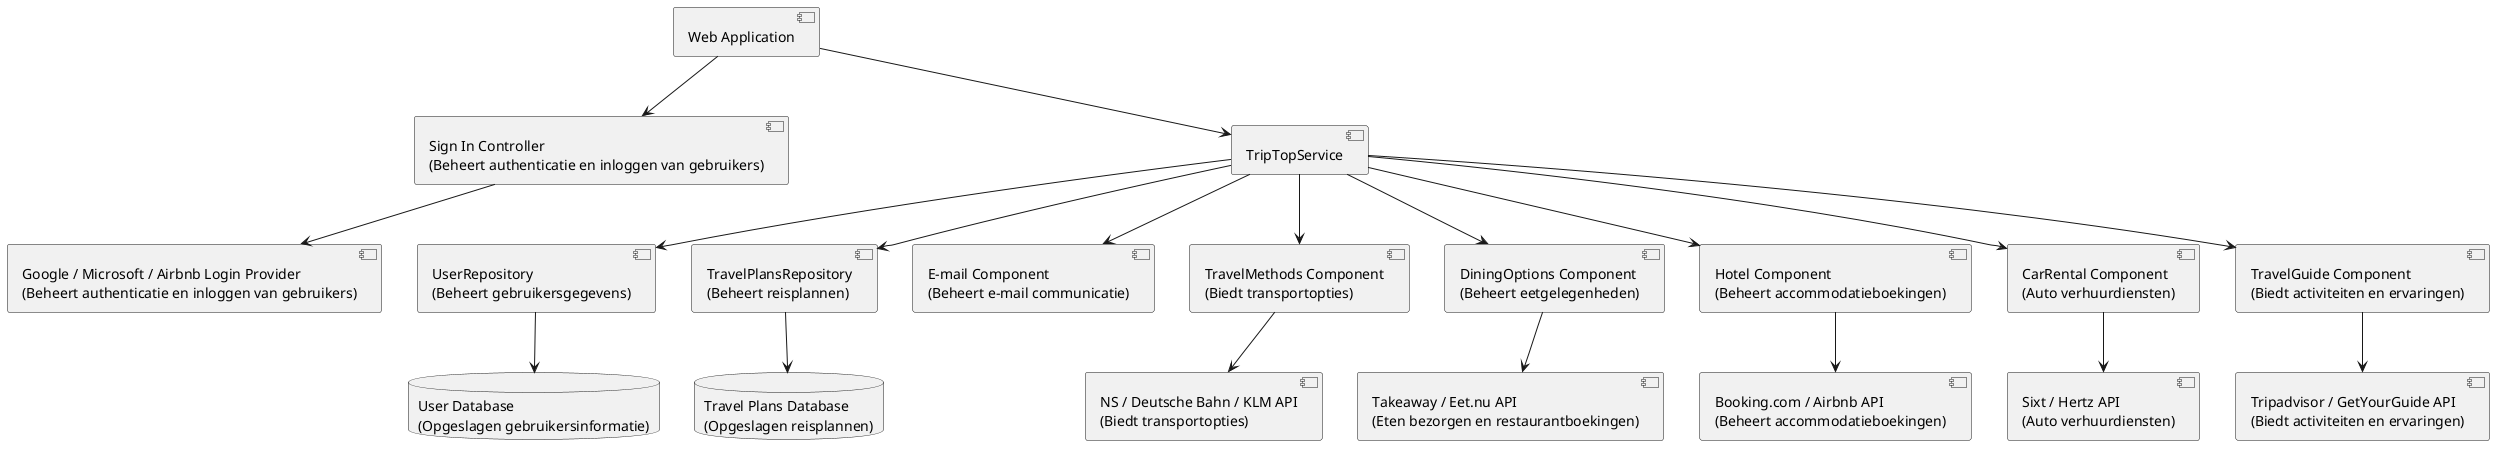 @startuml
component "Web Application" as WebApp
component "Sign In Controller\n(Beheert authenticatie en inloggen van gebruikers)" as SignIn
component "TripTopService" as Service
component "UserRepository\n(Beheert gebruikersgegevens)" as UserRepo
component "TravelPlansRepository\n(Beheert reisplannen)" as PlansRepo
database "User Database\n(Opgeslagen gebruikersinformatie)" as UserDB
database "Travel Plans Database\n(Opgeslagen reisplannen)" as PlansDB
component "E-mail Component\n(Beheert e-mail communicatie)" as Email
component "TravelMethods Component\n(Biedt transportopties)" as TravelMethods
component "DiningOptions Component\n(Beheert eetgelegenheden)" as DiningOptions
component "Hotel Component\n(Beheert accommodatieboekingen)" as Hotel
component "CarRental Component\n(Auto verhuurdiensten)" as CarRental
component "TravelGuide Component\n(Biedt activiteiten en ervaringen)" as TravelGuide

component "Booking.com / Airbnb API\n(Beheert accommodatieboekingen)" as BookingAPI
component "NS / Deutsche Bahn / KLM API\n(Biedt transportopties)" as TransportAPI
component "Sixt / Hertz API\n(Auto verhuurdiensten)" as RentalAPI
component "Tripadvisor / GetYourGuide API\n(Biedt activiteiten en ervaringen)" as GuideAPI
component "Takeaway / Eet.nu API\n(Eten bezorgen en restaurantboekingen)" as DiningAPI
component "Google / Microsoft / Airbnb Login Provider\n(Beheert authenticatie en inloggen van gebruikers)" as LoginProvider

WebApp --> SignIn
WebApp --> Service
Service --> UserRepo
Service --> PlansRepo
Service --> Email
Service --> TravelMethods
Service --> DiningOptions
Service --> Hotel
Service --> CarRental
Service --> TravelGuide

UserRepo --> UserDB
PlansRepo --> PlansDB

TravelMethods --> TransportAPI
CarRental --> RentalAPI
DiningOptions --> DiningAPI
Hotel --> BookingAPI
TravelGuide --> GuideAPI
SignIn --> LoginProvider
@enduml
